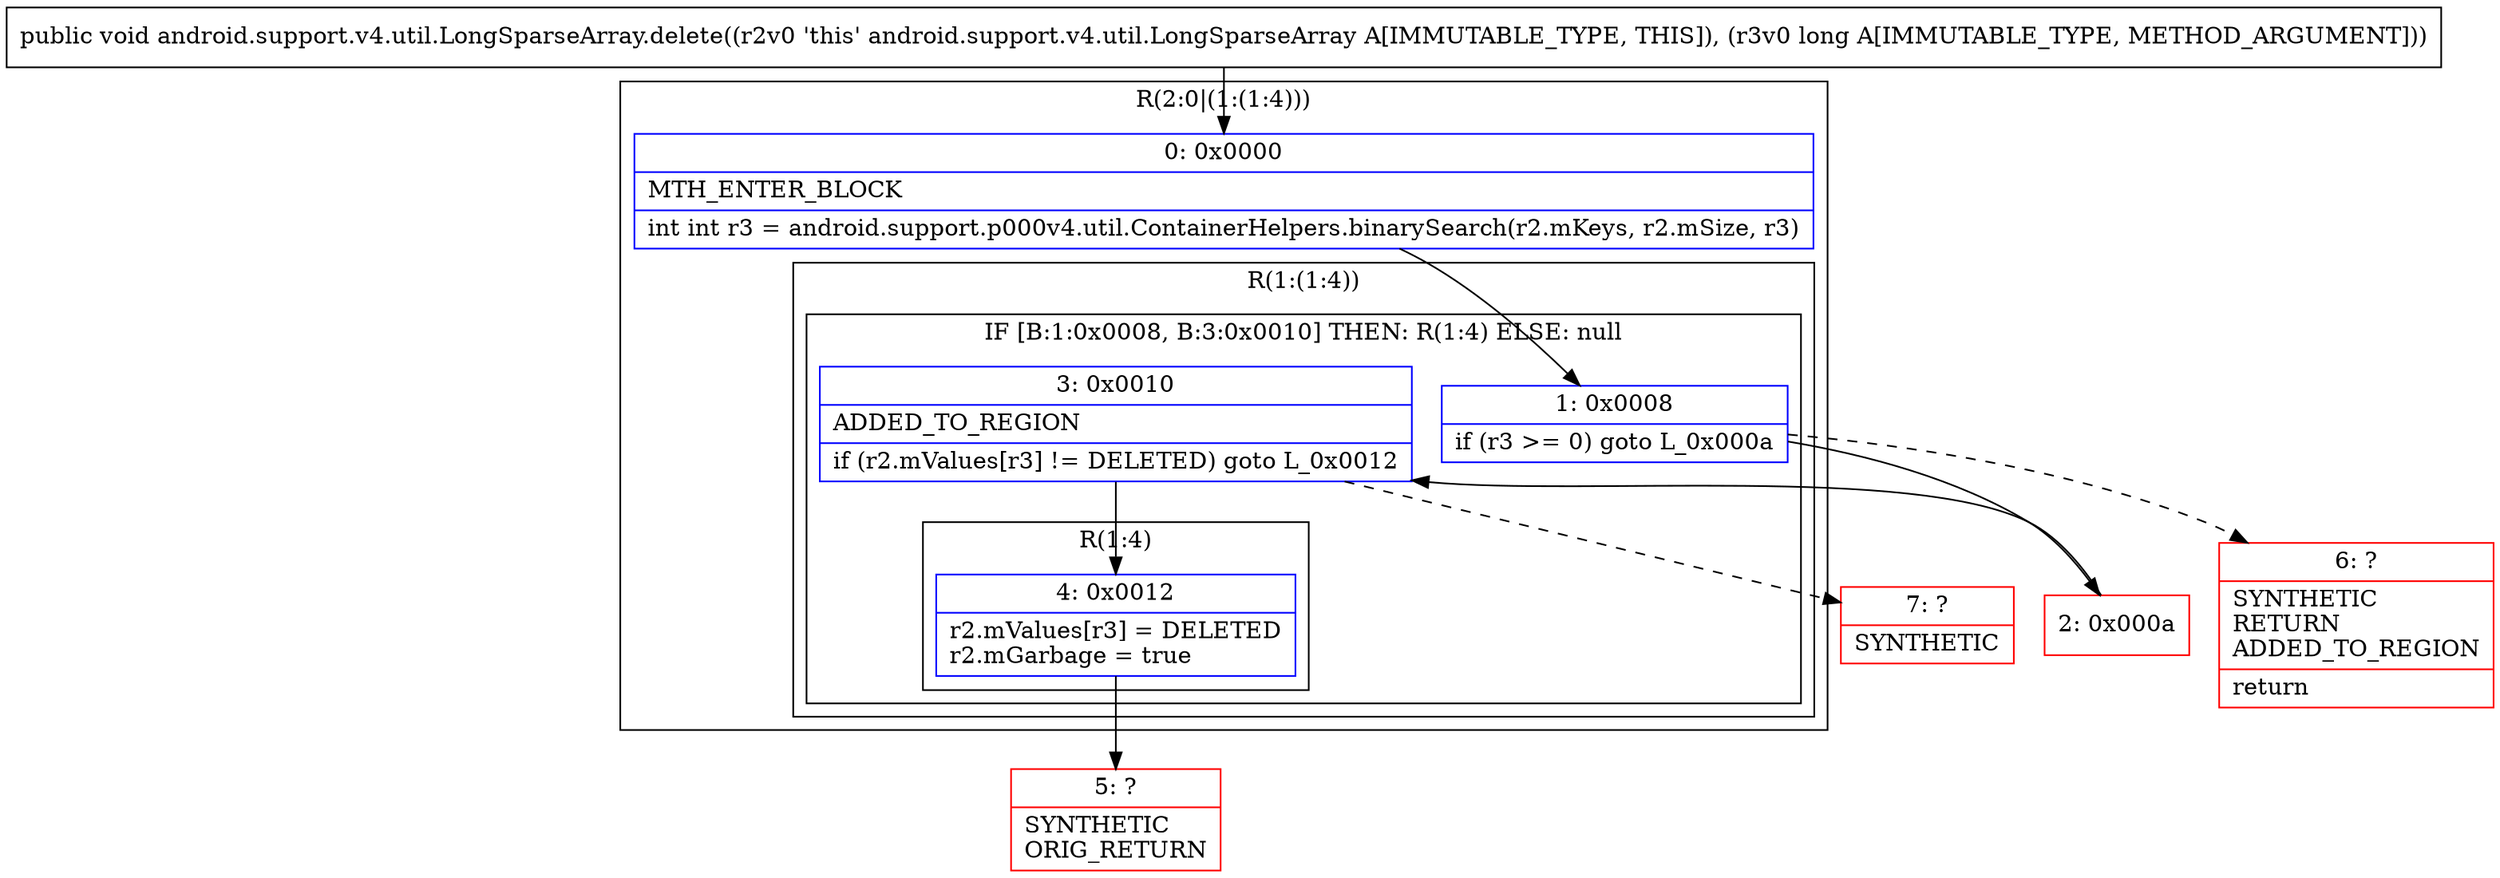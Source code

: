 digraph "CFG forandroid.support.v4.util.LongSparseArray.delete(J)V" {
subgraph cluster_Region_1630616602 {
label = "R(2:0|(1:(1:4)))";
node [shape=record,color=blue];
Node_0 [shape=record,label="{0\:\ 0x0000|MTH_ENTER_BLOCK\l|int int r3 = android.support.p000v4.util.ContainerHelpers.binarySearch(r2.mKeys, r2.mSize, r3)\l}"];
subgraph cluster_Region_2111581789 {
label = "R(1:(1:4))";
node [shape=record,color=blue];
subgraph cluster_IfRegion_1707115677 {
label = "IF [B:1:0x0008, B:3:0x0010] THEN: R(1:4) ELSE: null";
node [shape=record,color=blue];
Node_1 [shape=record,label="{1\:\ 0x0008|if (r3 \>= 0) goto L_0x000a\l}"];
Node_3 [shape=record,label="{3\:\ 0x0010|ADDED_TO_REGION\l|if (r2.mValues[r3] != DELETED) goto L_0x0012\l}"];
subgraph cluster_Region_495711919 {
label = "R(1:4)";
node [shape=record,color=blue];
Node_4 [shape=record,label="{4\:\ 0x0012|r2.mValues[r3] = DELETED\lr2.mGarbage = true\l}"];
}
}
}
}
Node_2 [shape=record,color=red,label="{2\:\ 0x000a}"];
Node_5 [shape=record,color=red,label="{5\:\ ?|SYNTHETIC\lORIG_RETURN\l}"];
Node_6 [shape=record,color=red,label="{6\:\ ?|SYNTHETIC\lRETURN\lADDED_TO_REGION\l|return\l}"];
Node_7 [shape=record,color=red,label="{7\:\ ?|SYNTHETIC\l}"];
MethodNode[shape=record,label="{public void android.support.v4.util.LongSparseArray.delete((r2v0 'this' android.support.v4.util.LongSparseArray A[IMMUTABLE_TYPE, THIS]), (r3v0 long A[IMMUTABLE_TYPE, METHOD_ARGUMENT])) }"];
MethodNode -> Node_0;
Node_0 -> Node_1;
Node_1 -> Node_2;
Node_1 -> Node_6[style=dashed];
Node_3 -> Node_4;
Node_3 -> Node_7[style=dashed];
Node_4 -> Node_5;
Node_2 -> Node_3;
}


